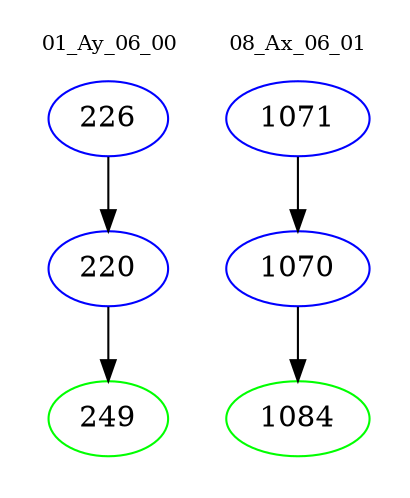 digraph{
subgraph cluster_0 {
color = white
label = "01_Ay_06_00";
fontsize=10;
T0_226 [label="226", color="blue"]
T0_226 -> T0_220 [color="black"]
T0_220 [label="220", color="blue"]
T0_220 -> T0_249 [color="black"]
T0_249 [label="249", color="green"]
}
subgraph cluster_1 {
color = white
label = "08_Ax_06_01";
fontsize=10;
T1_1071 [label="1071", color="blue"]
T1_1071 -> T1_1070 [color="black"]
T1_1070 [label="1070", color="blue"]
T1_1070 -> T1_1084 [color="black"]
T1_1084 [label="1084", color="green"]
}
}

